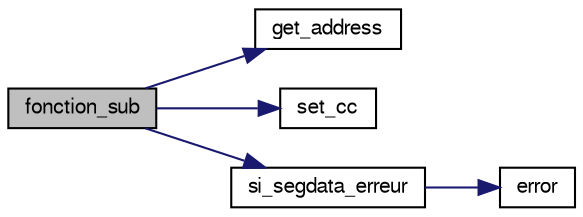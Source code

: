digraph "fonction_sub"
{
  edge [fontname="FreeSans",fontsize="10",labelfontname="FreeSans",labelfontsize="10"];
  node [fontname="FreeSans",fontsize="10",shape=record];
  rankdir="LR";
  Node1 [label="fonction_sub",height=0.2,width=0.4,color="black", fillcolor="grey75", style="filled" fontcolor="black"];
  Node1 -> Node2 [color="midnightblue",fontsize="10",style="solid",fontname="FreeSans"];
  Node2 [label="get_address",height=0.2,width=0.4,color="black", fillcolor="white", style="filled",URL="$exec_8c.html#a40bf9406e828cb40f3a85de369f9a422",tooltip="Calcul l&#39;addresse d&#39;une instruction. "];
  Node1 -> Node3 [color="midnightblue",fontsize="10",style="solid",fontname="FreeSans"];
  Node3 [label="set_cc",height=0.2,width=0.4,color="black", fillcolor="white", style="filled",URL="$exec_8c.html#a91faca17ad54a92b413cf5087d47a3d2",tooltip="Mets à jour CC. "];
  Node1 -> Node4 [color="midnightblue",fontsize="10",style="solid",fontname="FreeSans"];
  Node4 [label="si_segdata_erreur",height=0.2,width=0.4,color="black", fillcolor="white", style="filled",URL="$exec_8c.html#a76de3b7254e1a84ae8cea4f8f913674b",tooltip="Appelle error si nous sommes en dehors du segment de données. "];
  Node4 -> Node5 [color="midnightblue",fontsize="10",style="solid",fontname="FreeSans"];
  Node5 [label="error",height=0.2,width=0.4,color="black", fillcolor="white", style="filled",URL="$error_8c.html#a531bb138b38aef758b45a442aa53938a",tooltip="Affichage d&#39;une erreur et fin du simulateur. "];
}
